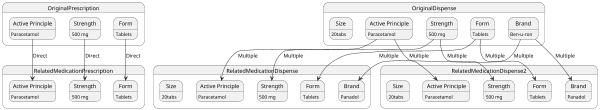 @startuml
scale 600 width

state OriginalPrescription {
state "Active Principle" as long1
long1: Paracetamol
state "Strength" as long2
long2: 500 mg
state "Form" as long3
long3:  Tablets

}

state RelatedMedicationPrescription {
state "Active Principle" as long4
long4: Paracetamol
state "Strength" as long5
long5: 500 mg
state "Form" as long6
long6:  Tablets

}
long1 --> long4 : Direct
long2 --> long5 : Direct
long3 --> long6 : Direct

state OriginalDispense {
state "Active Principle" as a1
a1: Paracetamol
state "Strength" as s1
s1: 500 mg
state "Form" as f1
f1:  Tablets
state "Brand" as b1
b1:  Ben-u-ron

state "Size" as size1
size1:  20tabs



}

state RelatedMedicationDispense {
state "Active Principle" as a2
a2: Paracetamol
state "Strength" as s2
s2: 500 mg
state "Form" as f2
f2:  Tablets
state "Brand" as b2
b2:  Panadol

state "Size" as size2
size2:  20tabs
}

state RelatedMedicationDispense2 {
state "Active Principle" as a3
a3: Paracetamol
state "Strength" as s3
s3: 500 mg
state "Form" as f3
f3:  Tablets
state "Brand" as b3
b3:  Panadol

state "Size" as size3
size3:  20tabs
}


a1 --> a2 : Multiple
s1 --> s2 : Multiple
f1 --> f2 : Multiple
b1 --> b2 : Multiple


a1 --> a3 : Multiple
s1 --> s3 : Multiple
f1 --> f3 : Multiple
b1 --> b3 : Multiple

@enduml


